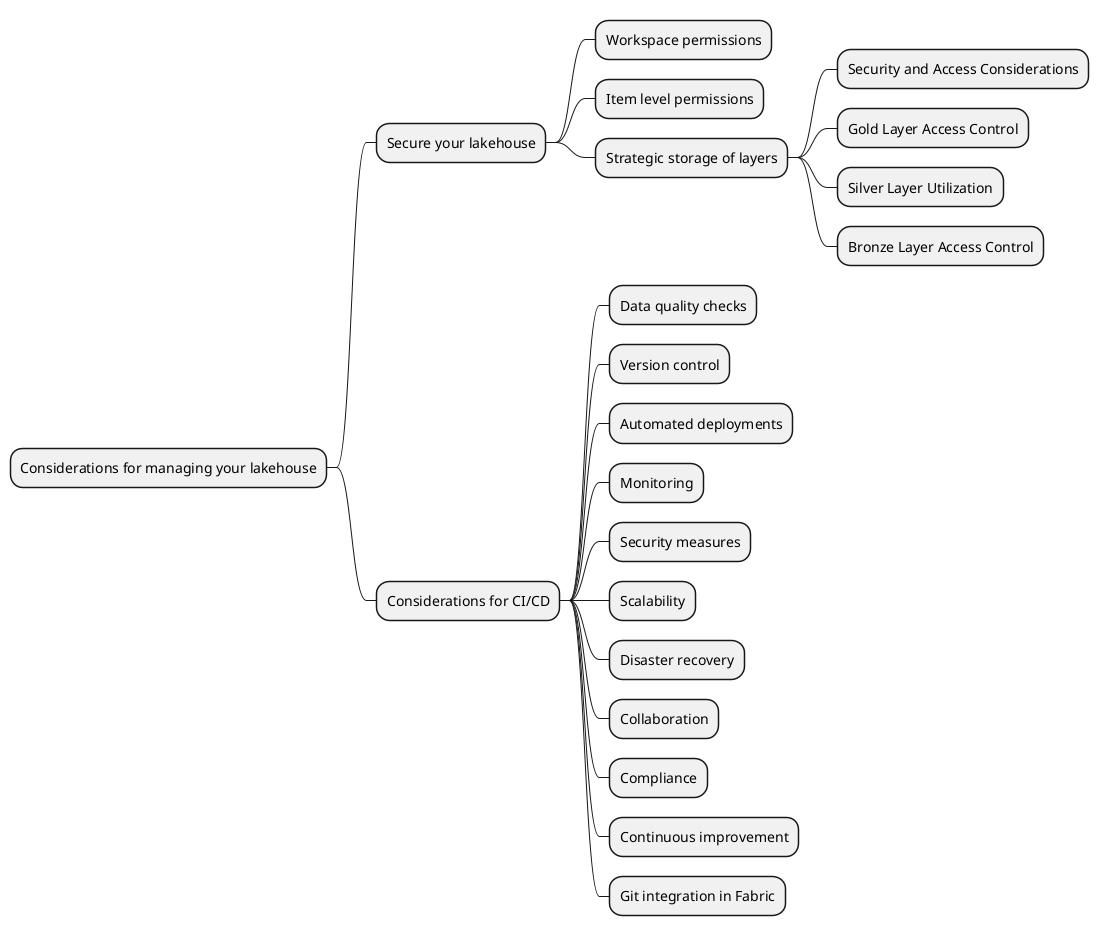 @startmindmap
* Considerations for managing your lakehouse
** Secure your lakehouse
*** Workspace permissions
*** Item level permissions
*** Strategic storage of layers
**** Security and Access Considerations
**** Gold Layer Access Control
**** Silver Layer Utilization
**** Bronze Layer Access Control
** Considerations for CI/CD
*** Data quality checks
*** Version control
*** Automated deployments
*** Monitoring
*** Security measures
*** Scalability
*** Disaster recovery
*** Collaboration
*** Compliance
*** Continuous improvement
*** Git integration in Fabric
@endmindmap